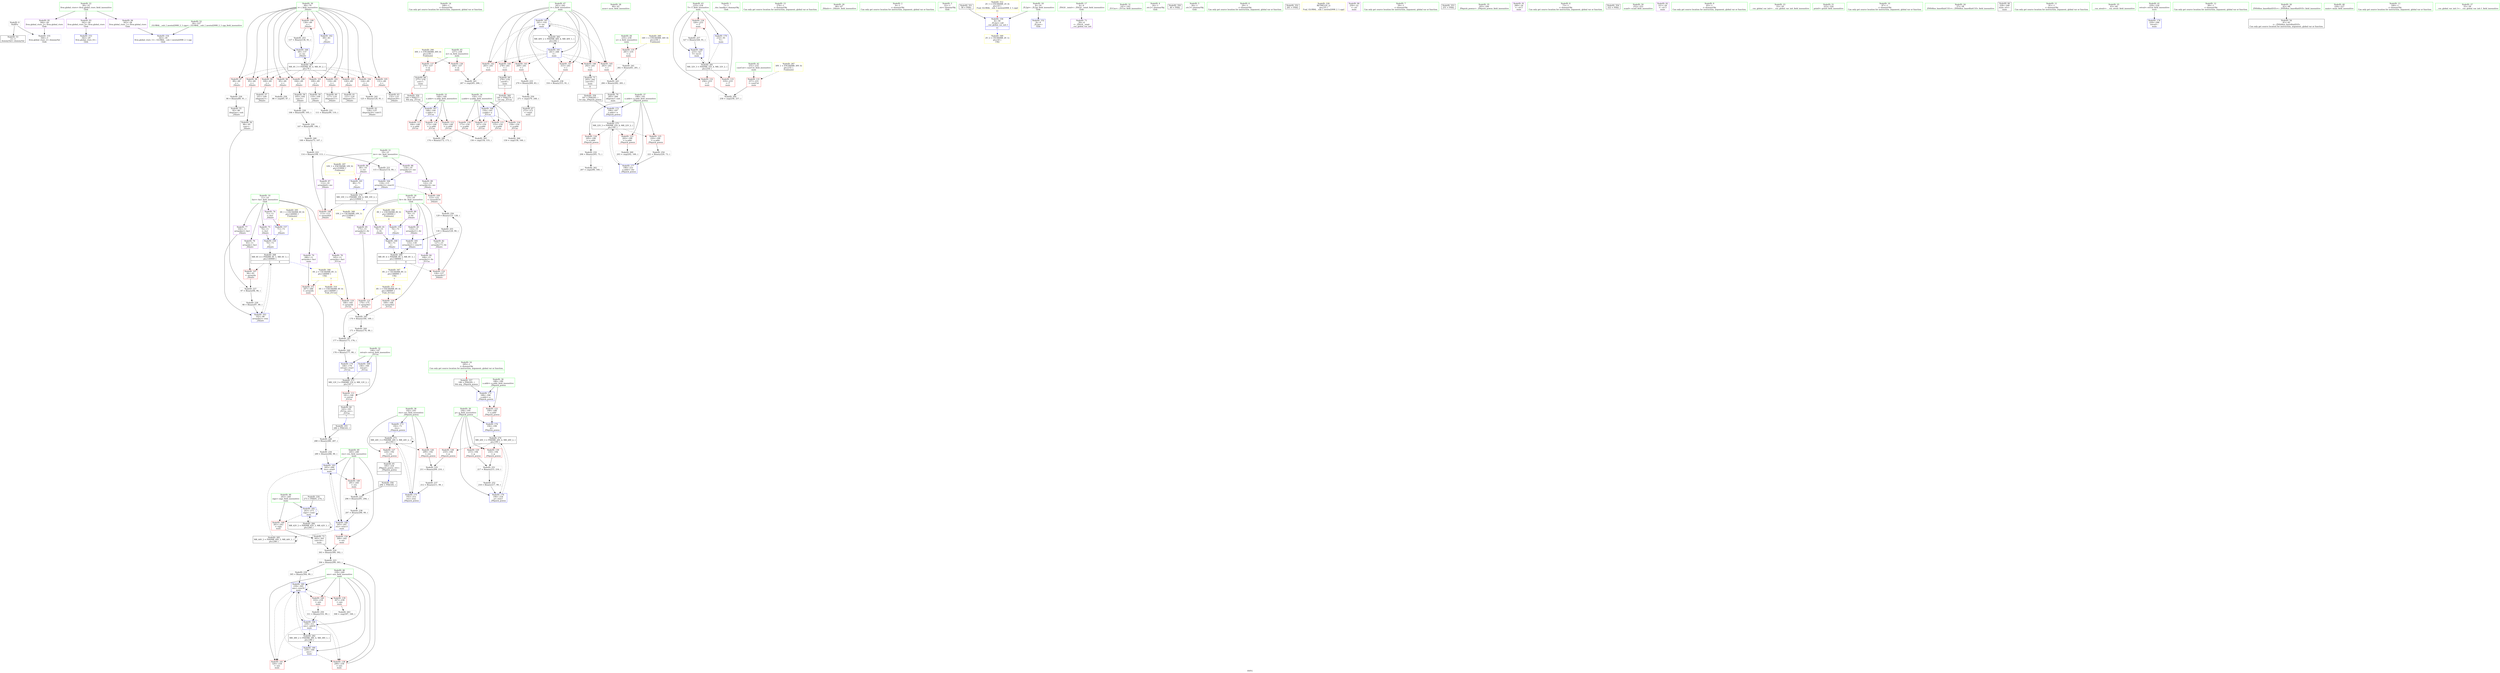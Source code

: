digraph "SVFG" {
	label="SVFG";

	Node0x559325788820 [shape=record,color=grey,label="{NodeID: 0\nNullPtr}"];
	Node0x559325788820 -> Node0x55932579ae60[style=solid];
	Node0x559325788820 -> Node0x5593257a12c0[style=solid];
	Node0x5593257bf150 [shape=record,color=yellow,style=double,label="{NodeID: 346\n6V_2 = CSCHI(MR_6V_1)\npts\{140000 \}\nCS[]|{|<s1>7}}"];
	Node0x5593257bf150 -> Node0x5593257a0ef0[style=dashed];
	Node0x5593257bf150:s1 -> Node0x5593257bc540[style=dashed,color=red];
	Node0x5593257aaef0 [shape=record,color=grey,label="{NodeID: 263\n308 = cmp(307, 160, )\n}"];
	Node0x5593257a2740 [shape=record,color=blue,label="{NodeID: 180\n239\<--160\nans\<--\nmain\n}"];
	Node0x5593257a2740 -> Node0x5593257a0460[style=dashed];
	Node0x5593257a2740 -> Node0x5593257a06d0[style=dashed];
	Node0x5593257a2740 -> Node0x5593257a2b50[style=dashed];
	Node0x5593257a2740 -> Node0x5593257b9550[style=dashed];
	Node0x559325799aa0 [shape=record,color=red,label="{NodeID: 97\n89\<--69\n\<--i\n_Z4initv\n}"];
	Node0x559325799aa0 -> Node0x5593257a6760[style=solid];
	Node0x559325797d30 [shape=record,color=green,label="{NodeID: 14\n248\<--1\n\<--dummyObj\nCan only get source location for instruction, argument, global var or function.}"];
	Node0x5593257cd110 [shape=record,color=black,label="{NodeID: 360\n145 = PHI(279, )\n1st arg _Z1Cxx }"];
	Node0x5593257cd110 -> Node0x5593257a1d80[style=solid];
	Node0x55932579a600 [shape=record,color=red,label="{NodeID: 111\n181\<--146\n\<--retval\n_Z1Cxx\n}"];
	Node0x55932579a600 -> Node0x55932579b7b0[style=solid];
	Node0x559325798870 [shape=record,color=green,label="{NodeID: 28\n60\<--61\nacos\<--acos_field_insensitive\n}"];
	Node0x55932579f9d0 [shape=record,color=red,label="{NodeID: 125\n220\<--190\n\<--n.addr\n_Z9quick_powxx\n}"];
	Node0x55932579f9d0 -> Node0x55932579e9c0[style=solid];
	Node0x5593257994c0 [shape=record,color=green,label="{NodeID: 42\n231\<--232\ncaseCnt\<--caseCnt_field_insensitive\nmain\n}"];
	Node0x5593257994c0 -> Node0x55932579feb0[style=solid];
	Node0x5593257a6160 [shape=record,color=grey,label="{NodeID: 222\n114 = Binary(108, 113, )\n}"];
	Node0x5593257a6160 -> Node0x5593257a5fe0[style=solid];
	Node0x5593257a0530 [shape=record,color=red,label="{NodeID: 139\n307\<--239\n\<--ans\nmain\n}"];
	Node0x5593257a0530 -> Node0x5593257aaef0[style=solid];
	Node0x55932579b130 [shape=record,color=black,label="{NodeID: 56\n96\<--95\nconv\<--\n_Z4initv\n}"];
	Node0x55932579b130 -> Node0x5593257a68e0[style=solid];
	Node0x5593257a7660 [shape=record,color=grey,label="{NodeID: 236\n316 = Binary(315, 91, )\n}"];
	Node0x5593257a7660 -> Node0x5593257a2cf0[style=solid];
	Node0x5593257a10c0 [shape=record,color=blue,label="{NodeID: 153\n342\<--29\nllvm.global_ctors_0\<--\nGlob }"];
	Node0x55932579bc90 [shape=record,color=black,label="{NodeID: 70\n285\<--284\nidxprom\<--sub\nmain\n}"];
	Node0x55932579e3c0 [shape=record,color=grey,label="{NodeID: 250\n311 = Binary(310, 99, )\n}"];
	Node0x55932579e3c0 -> Node0x5593257a2c20[style=solid];
	Node0x5593257a1cb0 [shape=record,color=blue,label="{NodeID: 167\n148\<--144\nx.addr\<--x\n_Z1Cxx\n}"];
	Node0x5593257a1cb0 -> Node0x55932579a6d0[style=dashed];
	Node0x5593257a1cb0 -> Node0x55932579a7a0[style=dashed];
	Node0x5593257a1cb0 -> Node0x55932579a870[style=dashed];
	Node0x55932579c7f0 [shape=record,color=purple,label="{NodeID: 84\n168\<--15\narrayidx2\<--fiv\n_Z1Cxx\n}"];
	Node0x55932579c7f0 -> Node0x55932579f5c0[style=solid];
	Node0x559325790640 [shape=record,color=green,label="{NodeID: 1\n7\<--1\n__dso_handle\<--dummyObj\nGlob }"];
	Node0x5593257bf2b0 [shape=record,color=yellow,style=double,label="{NodeID: 347\n8V_2 = CSCHI(MR_8V_1)\npts\{180000 \}\nCS[]|{<s0>7}}"];
	Node0x5593257bf2b0:s0 -> Node0x5593257bc620[style=dashed,color=red];
	Node0x5593257ab070 [shape=record,color=grey,label="{NodeID: 264\n258 = cmp(256, 257, )\n}"];
	Node0x5593257a2810 [shape=record,color=blue,label="{NodeID: 181\n241\<--248\ni\<--\nmain\n}"];
	Node0x5593257a2810 -> Node0x5593257a07a0[style=dashed];
	Node0x5593257a2810 -> Node0x5593257a0870[style=dashed];
	Node0x5593257a2810 -> Node0x5593257a0940[style=dashed];
	Node0x5593257a2810 -> Node0x5593257a0a10[style=dashed];
	Node0x5593257a2810 -> Node0x5593257a0ae0[style=dashed];
	Node0x5593257a2810 -> Node0x5593257a0bb0[style=dashed];
	Node0x5593257a2810 -> Node0x5593257a2cf0[style=dashed];
	Node0x5593257a2810 -> Node0x5593257b9640[style=dashed];
	Node0x559325799b70 [shape=record,color=red,label="{NodeID: 98\n95\<--69\n\<--i\n_Z4initv\n}"];
	Node0x559325799b70 -> Node0x55932579b130[style=solid];
	Node0x559325797dc0 [shape=record,color=green,label="{NodeID: 15\n274\<--1\n\<--dummyObj\nCan only get source location for instruction, argument, global var or function.}"];
	Node0x55932579a6d0 [shape=record,color=red,label="{NodeID: 112\n154\<--148\n\<--x.addr\n_Z1Cxx\n}"];
	Node0x55932579a6d0 -> Node0x5593257ab1f0[style=solid];
	Node0x559325798970 [shape=record,color=green,label="{NodeID: 29\n66\<--67\n_Z4initv\<--_Z4initv_field_insensitive\n}"];
	Node0x55932579faa0 [shape=record,color=red,label="{NodeID: 126\n209\<--192\n\<--res\n_Z9quick_powxx\n}"];
	Node0x55932579faa0 -> Node0x5593257a74e0[style=solid];
	Node0x559325799590 [shape=record,color=green,label="{NodeID: 43\n233\<--234\nT\<--T_field_insensitive\nmain\n}"];
	Node0x559325799590 -> Node0x55932579ff80[style=solid];
	Node0x559325799590 -> Node0x5593257a0050[style=solid];
	Node0x559325799590 -> Node0x5593257a0120[style=solid];
	Node0x559325799590 -> Node0x5593257a2670[style=solid];
	Node0x559325799590 -> Node0x5593257a2dc0[style=solid];
	Node0x5593257a62e0 [shape=record,color=grey,label="{NodeID: 223\n304 = Binary(299, 303, )\n}"];
	Node0x5593257a62e0 -> Node0x5593257a7ae0[style=solid];
	Node0x5593257a0600 [shape=record,color=red,label="{NodeID: 140\n310\<--239\n\<--ans\nmain\n}"];
	Node0x5593257a0600 -> Node0x55932579e3c0[style=solid];
	Node0x55932579b200 [shape=record,color=black,label="{NodeID: 57\n101\<--100\nidxprom1\<--\n_Z4initv\n}"];
	Node0x5593257a77e0 [shape=record,color=grey,label="{NodeID: 237\n212 = Binary(211, 99, )\n}"];
	Node0x5593257a77e0 -> Node0x5593257a2330[style=solid];
	Node0x5593257a11c0 [shape=record,color=blue,label="{NodeID: 154\n343\<--30\nllvm.global_ctors_1\<--_GLOBAL__sub_I_mental2008_2_1.cpp\nGlob }"];
	Node0x55932579bd60 [shape=record,color=black,label="{NodeID: 71\n293\<--292\nconv10\<--\nmain\n|{<s0>8}}"];
	Node0x55932579bd60:s0 -> Node0x5593257cce90[style=solid,color=red];
	Node0x55932579e540 [shape=record,color=grey,label="{NodeID: 251\n217 = Binary(215, 216, )\n}"];
	Node0x55932579e540 -> Node0x55932579e6c0[style=solid];
	Node0x5593257a1d80 [shape=record,color=blue,label="{NodeID: 168\n150\<--145\ny.addr\<--y\n_Z1Cxx\n}"];
	Node0x5593257a1d80 -> Node0x55932579f230[style=dashed];
	Node0x5593257a1d80 -> Node0x55932579f2c0[style=dashed];
	Node0x5593257a1d80 -> Node0x55932579f350[style=dashed];
	Node0x5593257a1d80 -> Node0x55932579f420[style=dashed];
	Node0x55932579c8c0 [shape=record,color=purple,label="{NodeID: 85\n175\<--15\narrayidx3\<--fiv\n_Z1Cxx\n}"];
	Node0x55932579c8c0 -> Node0x55932579f690[style=solid];
	Node0x559325788970 [shape=record,color=green,label="{NodeID: 2\n9\<--1\n\<--dummyObj\nCan only get source location for instruction, argument, global var or function.}"];
	Node0x5593257bf390 [shape=record,color=yellow,style=double,label="{NodeID: 348\n10V_2 = CSCHI(MR_10V_1)\npts\{210000 \}\nCS[]}"];
	Node0x5593257ab1f0 [shape=record,color=grey,label="{NodeID: 265\n156 = cmp(154, 155, )\n}"];
	Node0x5593257a28e0 [shape=record,color=blue,label="{NodeID: 182\n243\<--273\nsign\<--cond\nmain\n}"];
	Node0x5593257a28e0 -> Node0x5593257a0c80[style=dashed];
	Node0x5593257a28e0 -> Node0x5593257a28e0[style=dashed];
	Node0x5593257a28e0 -> Node0x5593257b9b40[style=dashed];
	Node0x559325799c40 [shape=record,color=red,label="{NodeID: 99\n100\<--69\n\<--i\n_Z4initv\n}"];
	Node0x559325799c40 -> Node0x55932579b200[style=solid];
	Node0x559325797e50 [shape=record,color=green,label="{NodeID: 16\n295\<--1\n\<--dummyObj\nCan only get source location for instruction, argument, global var or function.|{<s0>8}}"];
	Node0x559325797e50:s0 -> Node0x5593257cccc0[style=solid,color=red];
	Node0x55932579a7a0 [shape=record,color=red,label="{NodeID: 113\n164\<--148\n\<--x.addr\n_Z1Cxx\n}"];
	Node0x559325798a70 [shape=record,color=green,label="{NodeID: 30\n69\<--70\ni\<--i_field_insensitive\n_Z4initv\n}"];
	Node0x559325798a70 -> Node0x5593257999d0[style=solid];
	Node0x559325798a70 -> Node0x559325799aa0[style=solid];
	Node0x559325798a70 -> Node0x559325799b70[style=solid];
	Node0x559325798a70 -> Node0x559325799c40[style=solid];
	Node0x559325798a70 -> Node0x559325799d10[style=solid];
	Node0x559325798a70 -> Node0x559325799de0[style=solid];
	Node0x559325798a70 -> Node0x559325799eb0[style=solid];
	Node0x559325798a70 -> Node0x559325799f80[style=solid];
	Node0x559325798a70 -> Node0x55932579a050[style=solid];
	Node0x559325798a70 -> Node0x55932579a120[style=solid];
	Node0x559325798a70 -> Node0x55932579a1f0[style=solid];
	Node0x559325798a70 -> Node0x5593257a18a0[style=solid];
	Node0x559325798a70 -> Node0x5593257a1be0[style=solid];
	Node0x55932579fb70 [shape=record,color=red,label="{NodeID: 127\n224\<--192\n\<--res\n_Z9quick_powxx\n}"];
	Node0x55932579fb70 -> Node0x55932579b880[style=solid];
	Node0x559325799660 [shape=record,color=green,label="{NodeID: 44\n235\<--236\nn\<--n_field_insensitive\nmain\n}"];
	Node0x559325799660 -> Node0x5593257a01f0[style=solid];
	Node0x5593257a6460 [shape=record,color=grey,label="{NodeID: 224\n303 = Binary(300, 302, )\n}"];
	Node0x5593257a6460 -> Node0x5593257a62e0[style=solid];
	Node0x5593257a06d0 [shape=record,color=red,label="{NodeID: 141\n320\<--239\n\<--ans\nmain\n}"];
	Node0x55932579b2d0 [shape=record,color=black,label="{NodeID: 58\n105\<--104\nconv3\<--\n_Z4initv\n}"];
	Node0x55932579b2d0 -> Node0x5593257a6a60[style=solid];
	Node0x5593257a7960 [shape=record,color=grey,label="{NodeID: 238\n297 = Binary(296, 99, )\n}"];
	Node0x5593257a7960 -> Node0x5593257a2a80[style=solid];
	Node0x5593257a12c0 [shape=record,color=blue, style = dotted,label="{NodeID: 155\n344\<--3\nllvm.global_ctors_2\<--dummyVal\nGlob }"];
	Node0x55932579be30 [shape=record,color=black,label="{NodeID: 72\n302\<--301\nconv14\<--\nmain\n}"];
	Node0x55932579be30 -> Node0x5593257a6460[style=solid];
	Node0x55932579e6c0 [shape=record,color=grey,label="{NodeID: 252\n218 = Binary(217, 99, )\n}"];
	Node0x55932579e6c0 -> Node0x5593257a2400[style=solid];
	Node0x5593257a1e50 [shape=record,color=blue,label="{NodeID: 169\n146\<--160\nretval\<--\n_Z1Cxx\n}"];
	Node0x5593257a1e50 -> Node0x5593257b5640[style=dashed];
	Node0x55932579c990 [shape=record,color=purple,label="{NodeID: 86\n80\<--19\n\<--inv\n_Z4initv\n}"];
	Node0x55932579c990 -> Node0x5593257a17d0[style=solid];
	Node0x559325796f50 [shape=record,color=green,label="{NodeID: 3\n22\<--1\n.str\<--dummyObj\nGlob }"];
	Node0x5593257bf470 [shape=record,color=yellow,style=double,label="{NodeID: 349\n2V_2 = CSCHI(MR_2V_1)\npts\{10 \}\nCS[]}"];
	Node0x5593257ab370 [shape=record,color=grey,label="{NodeID: 266\n159 = cmp(158, 160, )\n}"];
	Node0x5593257a29b0 [shape=record,color=blue,label="{NodeID: 183\n245\<--289\nres\<--rem9\nmain\n}"];
	Node0x5593257a29b0 -> Node0x5593257a0d50[style=dashed];
	Node0x5593257a29b0 -> Node0x5593257a2a80[style=dashed];
	Node0x559325799d10 [shape=record,color=red,label="{NodeID: 100\n104\<--69\n\<--i\n_Z4initv\n}"];
	Node0x559325799d10 -> Node0x55932579b2d0[style=solid];
	Node0x559325797ee0 [shape=record,color=green,label="{NodeID: 17\n4\<--6\n_ZStL8__ioinit\<--_ZStL8__ioinit_field_insensitive\nGlob }"];
	Node0x559325797ee0 -> Node0x55932579bf00[style=solid];
	Node0x55932579a870 [shape=record,color=red,label="{NodeID: 114\n172\<--148\n\<--x.addr\n_Z1Cxx\n}"];
	Node0x55932579a870 -> Node0x5593257a8560[style=solid];
	Node0x559325798b40 [shape=record,color=green,label="{NodeID: 31\n141\<--142\n_Z1Cxx\<--_Z1Cxx_field_insensitive\n}"];
	Node0x55932579fc40 [shape=record,color=red,label="{NodeID: 128\n210\<--194\n\<--p\n_Z9quick_powxx\n}"];
	Node0x55932579fc40 -> Node0x5593257a74e0[style=solid];
	Node0x559325799730 [shape=record,color=green,label="{NodeID: 45\n237\<--238\nm\<--m_field_insensitive\nmain\n}"];
	Node0x559325799730 -> Node0x5593257a02c0[style=solid];
	Node0x559325799730 -> Node0x5593257a0390[style=solid];
	Node0x5593257a65e0 [shape=record,color=grey,label="{NodeID: 225\n296 = Binary(291, 294, )\n}"];
	Node0x5593257a65e0 -> Node0x5593257a7960[style=solid];
	Node0x5593257a07a0 [shape=record,color=red,label="{NodeID: 142\n265\<--241\n\<--i\nmain\n}"];
	Node0x5593257a07a0 -> Node0x5593257aabf0[style=solid];
	Node0x55932579b3a0 [shape=record,color=black,label="{NodeID: 59\n110\<--109\nconv6\<--\n_Z4initv\n}"];
	Node0x55932579b3a0 -> Node0x5593257a6ee0[style=solid];
	Node0x5593257a7ae0 [shape=record,color=grey,label="{NodeID: 239\n305 = Binary(304, 99, )\n}"];
	Node0x5593257a7ae0 -> Node0x5593257a2b50[style=solid];
	Node0x5593257a13c0 [shape=record,color=blue,label="{NodeID: 156\n8\<--58\n_ZL2pi\<--call\n__cxx_global_var_init.1\n|{<s0>11}}"];
	Node0x5593257a13c0:s0 -> Node0x5593257bf470[style=dashed,color=blue];
	Node0x55932579bf00 [shape=record,color=purple,label="{NodeID: 73\n39\<--4\n\<--_ZStL8__ioinit\n__cxx_global_var_init\n}"];
	Node0x55932579e840 [shape=record,color=grey,label="{NodeID: 253\n137 = Binary(136, 91, )\n}"];
	Node0x55932579e840 -> Node0x5593257a1be0[style=solid];
	Node0x5593257a1f20 [shape=record,color=blue,label="{NodeID: 170\n146\<--178\nretval\<--rem5\n_Z1Cxx\n}"];
	Node0x5593257a1f20 -> Node0x5593257b5640[style=dashed];
	Node0x55932579ca60 [shape=record,color=purple,label="{NodeID: 87\n112\<--19\narrayidx8\<--inv\n_Z4initv\n}"];
	Node0x55932579ca60 -> Node0x55932579a390[style=solid];
	Node0x559325796fe0 [shape=record,color=green,label="{NodeID: 4\n24\<--1\n.str.2\<--dummyObj\nGlob }"];
	Node0x5593257cc4d0 [shape=record,color=black,label="{NodeID: 350\n40 = PHI()\n}"];
	Node0x5593257b4240 [shape=record,color=black,label="{NodeID: 267\nMR_4V_3 = PHI(MR_4V_4, MR_4V_2, )\npts\{70 \}\n}"];
	Node0x5593257b4240 -> Node0x5593257999d0[style=dashed];
	Node0x5593257b4240 -> Node0x559325799aa0[style=dashed];
	Node0x5593257b4240 -> Node0x559325799b70[style=dashed];
	Node0x5593257b4240 -> Node0x559325799c40[style=dashed];
	Node0x5593257b4240 -> Node0x559325799d10[style=dashed];
	Node0x5593257b4240 -> Node0x559325799de0[style=dashed];
	Node0x5593257b4240 -> Node0x559325799eb0[style=dashed];
	Node0x5593257b4240 -> Node0x559325799f80[style=dashed];
	Node0x5593257b4240 -> Node0x55932579a050[style=dashed];
	Node0x5593257b4240 -> Node0x55932579a120[style=dashed];
	Node0x5593257b4240 -> Node0x55932579a1f0[style=dashed];
	Node0x5593257b4240 -> Node0x5593257a1be0[style=dashed];
	Node0x5593257a2a80 [shape=record,color=blue,label="{NodeID: 184\n245\<--297\nres\<--rem13\nmain\n}"];
	Node0x5593257a2a80 -> Node0x5593257a0e20[style=dashed];
	Node0x5593257a2a80 -> Node0x5593257a29b0[style=dashed];
	Node0x5593257a2a80 -> Node0x5593257ba040[style=dashed];
	Node0x559325799de0 [shape=record,color=red,label="{NodeID: 101\n109\<--69\n\<--i\n_Z4initv\n}"];
	Node0x559325799de0 -> Node0x55932579b3a0[style=solid];
	Node0x559325797f70 [shape=record,color=green,label="{NodeID: 18\n8\<--10\n_ZL2pi\<--_ZL2pi_field_insensitive\nGlob }"];
	Node0x559325797f70 -> Node0x5593257a0fc0[style=solid];
	Node0x559325797f70 -> Node0x5593257a13c0[style=solid];
	Node0x5593257b8840 [shape=record,color=black,label="{NodeID: 281\nMR_32V_3 = PHI(MR_32V_4, MR_32V_2, )\npts\{234 \}\n}"];
	Node0x5593257b8840 -> Node0x55932579ff80[style=dashed];
	Node0x5593257b8840 -> Node0x5593257a0050[style=dashed];
	Node0x5593257b8840 -> Node0x5593257a0120[style=dashed];
	Node0x5593257b8840 -> Node0x5593257a2dc0[style=dashed];
	Node0x55932579f230 [shape=record,color=red,label="{NodeID: 115\n155\<--150\n\<--y.addr\n_Z1Cxx\n}"];
	Node0x55932579f230 -> Node0x5593257ab1f0[style=solid];
	Node0x559325798c40 [shape=record,color=green,label="{NodeID: 32\n146\<--147\nretval\<--retval_field_insensitive\n_Z1Cxx\n}"];
	Node0x559325798c40 -> Node0x55932579a600[style=solid];
	Node0x559325798c40 -> Node0x5593257a1e50[style=solid];
	Node0x559325798c40 -> Node0x5593257a1f20[style=solid];
	Node0x5593257bb760 [shape=record,color=yellow,style=double,label="{NodeID: 295\n6V_1 = ENCHI(MR_6V_0)\npts\{140000 \}\nFun[main]|{<s0>4}}"];
	Node0x5593257bb760:s0 -> Node0x5593257a1490[style=dashed,color=red];
	Node0x55932579fd10 [shape=record,color=red,label="{NodeID: 129\n215\<--194\n\<--p\n_Z9quick_powxx\n}"];
	Node0x55932579fd10 -> Node0x55932579e540[style=solid];
	Node0x559325799800 [shape=record,color=green,label="{NodeID: 46\n239\<--240\nans\<--ans_field_insensitive\nmain\n}"];
	Node0x559325799800 -> Node0x5593257a0460[style=solid];
	Node0x559325799800 -> Node0x5593257a0530[style=solid];
	Node0x559325799800 -> Node0x5593257a0600[style=solid];
	Node0x559325799800 -> Node0x5593257a06d0[style=solid];
	Node0x559325799800 -> Node0x5593257a2740[style=solid];
	Node0x559325799800 -> Node0x5593257a2b50[style=solid];
	Node0x559325799800 -> Node0x5593257a2c20[style=solid];
	Node0x5593257a6760 [shape=record,color=grey,label="{NodeID: 226\n90 = Binary(89, 91, )\n}"];
	Node0x5593257a6760 -> Node0x55932579b060[style=solid];
	Node0x5593257a0870 [shape=record,color=red,label="{NodeID: 143\n269\<--241\n\<--i\nmain\n}"];
	Node0x5593257a0870 -> Node0x5593257a71e0[style=solid];
	Node0x55932579b470 [shape=record,color=black,label="{NodeID: 60\n117\<--116\nidxprom11\<--\n_Z4initv\n}"];
	Node0x5593257a7c60 [shape=record,color=grey,label="{NodeID: 240\n108 = Binary(73, 107, )\n}"];
	Node0x5593257a7c60 -> Node0x5593257a6160[style=solid];
	Node0x5593257a1490 [shape=record,color=blue,label="{NodeID: 157\n71\<--73\n\<--\n_Z4initv\n}"];
	Node0x5593257a1490 -> Node0x5593257a1560[style=dashed];
	Node0x55932579bfd0 [shape=record,color=purple,label="{NodeID: 74\n71\<--11\n\<--fact\n_Z4initv\n}"];
	Node0x55932579bfd0 -> Node0x5593257a1490[style=solid];
	Node0x55932579e9c0 [shape=record,color=grey,label="{NodeID: 254\n221 = Binary(220, 73, )\n}"];
	Node0x55932579e9c0 -> Node0x5593257a24d0[style=solid];
	Node0x5593257a1ff0 [shape=record,color=blue,label="{NodeID: 171\n188\<--186\na.addr\<--a\n_Z9quick_powxx\n}"];
	Node0x5593257a1ff0 -> Node0x55932579f760[style=dashed];
	Node0x55932579cb30 [shape=record,color=purple,label="{NodeID: 88\n118\<--19\narrayidx12\<--inv\n_Z4initv\n}"];
	Node0x55932579cb30 -> Node0x5593257a1a40[style=solid];
	Node0x559325797070 [shape=record,color=green,label="{NodeID: 5\n26\<--1\n.str.3\<--dummyObj\nGlob }"];
	Node0x5593257cc5d0 [shape=record,color=black,label="{NodeID: 351\n58 = PHI()\n}"];
	Node0x5593257cc5d0 -> Node0x5593257a13c0[style=solid];
	Node0x5593257b4740 [shape=record,color=black,label="{NodeID: 268\nMR_6V_4 = PHI(MR_6V_5, MR_6V_3, )\npts\{140000 \}\n|{|<s2>4}}"];
	Node0x5593257b4740 -> Node0x55932579a2c0[style=dashed];
	Node0x5593257b4740 -> Node0x5593257a1970[style=dashed];
	Node0x5593257b4740:s2 -> Node0x5593257bf150[style=dashed,color=blue];
	Node0x5593257a2b50 [shape=record,color=blue,label="{NodeID: 185\n239\<--305\nans\<--rem16\nmain\n}"];
	Node0x5593257a2b50 -> Node0x5593257a0460[style=dashed];
	Node0x5593257a2b50 -> Node0x5593257a0530[style=dashed];
	Node0x5593257a2b50 -> Node0x5593257a0600[style=dashed];
	Node0x5593257a2b50 -> Node0x5593257a06d0[style=dashed];
	Node0x5593257a2b50 -> Node0x5593257a2b50[style=dashed];
	Node0x5593257a2b50 -> Node0x5593257a2c20[style=dashed];
	Node0x5593257a2b50 -> Node0x5593257b9550[style=dashed];
	Node0x559325799eb0 [shape=record,color=red,label="{NodeID: 102\n116\<--69\n\<--i\n_Z4initv\n}"];
	Node0x559325799eb0 -> Node0x55932579b470[style=solid];
	Node0x559325798000 [shape=record,color=green,label="{NodeID: 19\n11\<--14\nfact\<--fact_field_insensitive\nGlob }"];
	Node0x559325798000 -> Node0x55932579bfd0[style=solid];
	Node0x559325798000 -> Node0x55932579c0a0[style=solid];
	Node0x559325798000 -> Node0x55932579c170[style=solid];
	Node0x559325798000 -> Node0x55932579c240[style=solid];
	Node0x559325798000 -> Node0x55932579c310[style=solid];
	Node0x559325798000 -> Node0x55932579c3e0[style=solid];
	Node0x5593257b9550 [shape=record,color=black,label="{NodeID: 282\nMR_38V_2 = PHI(MR_38V_4, MR_38V_1, )\npts\{240 \}\n}"];
	Node0x5593257b9550 -> Node0x5593257a2740[style=dashed];
	Node0x55932579f2c0 [shape=record,color=red,label="{NodeID: 116\n158\<--150\n\<--y.addr\n_Z1Cxx\n}"];
	Node0x55932579f2c0 -> Node0x5593257ab370[style=solid];
	Node0x559325798d10 [shape=record,color=green,label="{NodeID: 33\n148\<--149\nx.addr\<--x.addr_field_insensitive\n_Z1Cxx\n}"];
	Node0x559325798d10 -> Node0x55932579a6d0[style=solid];
	Node0x559325798d10 -> Node0x55932579a7a0[style=solid];
	Node0x559325798d10 -> Node0x55932579a870[style=solid];
	Node0x559325798d10 -> Node0x5593257a1cb0[style=solid];
	Node0x5593257bb840 [shape=record,color=yellow,style=double,label="{NodeID: 296\n8V_1 = ENCHI(MR_8V_0)\npts\{180000 \}\nFun[main]|{<s0>4}}"];
	Node0x5593257bb840:s0 -> Node0x5593257a1630[style=dashed,color=red];
	Node0x55932579fde0 [shape=record,color=red,label="{NodeID: 130\n216\<--194\n\<--p\n_Z9quick_powxx\n}"];
	Node0x55932579fde0 -> Node0x55932579e540[style=solid];
	Node0x5593257998d0 [shape=record,color=green,label="{NodeID: 47\n241\<--242\ni\<--i_field_insensitive\nmain\n}"];
	Node0x5593257998d0 -> Node0x5593257a07a0[style=solid];
	Node0x5593257998d0 -> Node0x5593257a0870[style=solid];
	Node0x5593257998d0 -> Node0x5593257a0940[style=solid];
	Node0x5593257998d0 -> Node0x5593257a0a10[style=solid];
	Node0x5593257998d0 -> Node0x5593257a0ae0[style=solid];
	Node0x5593257998d0 -> Node0x5593257a0bb0[style=solid];
	Node0x5593257998d0 -> Node0x5593257a2810[style=solid];
	Node0x5593257998d0 -> Node0x5593257a2cf0[style=solid];
	Node0x5593257bc540 [shape=record,color=yellow,style=double,label="{NodeID: 310\n6V_1 = ENCHI(MR_6V_0)\npts\{140000 \}\nFun[_Z1Cxx]}"];
	Node0x5593257bc540 -> Node0x55932579f4f0[style=dashed];
	Node0x5593257a68e0 [shape=record,color=grey,label="{NodeID: 227\n97 = Binary(94, 96, )\n}"];
	Node0x5593257a68e0 -> Node0x5593257a6d60[style=solid];
	Node0x5593257a0940 [shape=record,color=red,label="{NodeID: 144\n278\<--241\n\<--i\nmain\n}"];
	Node0x5593257a0940 -> Node0x55932579bbc0[style=solid];
	Node0x55932579b540 [shape=record,color=black,label="{NodeID: 61\n121\<--120\nidxprom13\<--\n_Z4initv\n}"];
	Node0x5593257a7de0 [shape=record,color=grey,label="{NodeID: 241\n282 = Binary(83, 281, )\n}"];
	Node0x5593257a7de0 -> Node0x5593257a80e0[style=solid];
	Node0x5593257a1560 [shape=record,color=blue,label="{NodeID: 158\n74\<--73\n\<--\n_Z4initv\n}"];
	Node0x5593257a1560 -> Node0x5593257b4740[style=dashed];
	Node0x55932579c0a0 [shape=record,color=purple,label="{NodeID: 75\n74\<--11\n\<--fact\n_Z4initv\n}"];
	Node0x55932579c0a0 -> Node0x5593257a1560[style=solid];
	Node0x55932579eb40 [shape=record,color=grey,label="{NodeID: 255\n130 = Binary(129, 99, )\n}"];
	Node0x55932579eb40 -> Node0x5593257a1b10[style=solid];
	Node0x5593257a20c0 [shape=record,color=blue,label="{NodeID: 172\n190\<--187\nn.addr\<--n\n_Z9quick_powxx\n}"];
	Node0x5593257a20c0 -> Node0x5593257b6a40[style=dashed];
	Node0x55932579cc00 [shape=record,color=purple,label="{NodeID: 89\n122\<--19\narrayidx14\<--inv\n_Z4initv\n}"];
	Node0x55932579cc00 -> Node0x55932579a460[style=solid];
	Node0x559325797100 [shape=record,color=green,label="{NodeID: 6\n29\<--1\n\<--dummyObj\nCan only get source location for instruction, argument, global var or function.}"];
	Node0x5593257cc730 [shape=record,color=black,label="{NodeID: 352\n261 = PHI()\n}"];
	Node0x5593257b4c40 [shape=record,color=black,label="{NodeID: 269\nMR_8V_4 = PHI(MR_8V_5, MR_8V_3, )\npts\{180000 \}\n|{|<s2>4}}"];
	Node0x5593257b4c40 -> Node0x55932579a530[style=dashed];
	Node0x5593257b4c40 -> Node0x5593257a1b10[style=dashed];
	Node0x5593257b4c40:s2 -> Node0x5593257bf2b0[style=dashed,color=blue];
	Node0x5593257a2c20 [shape=record,color=blue,label="{NodeID: 186\n239\<--311\nans\<--add18\nmain\n}"];
	Node0x5593257a2c20 -> Node0x5593257a0460[style=dashed];
	Node0x5593257a2c20 -> Node0x5593257a06d0[style=dashed];
	Node0x5593257a2c20 -> Node0x5593257a2b50[style=dashed];
	Node0x5593257a2c20 -> Node0x5593257b9550[style=dashed];
	Node0x559325799f80 [shape=record,color=red,label="{NodeID: 103\n120\<--69\n\<--i\n_Z4initv\n}"];
	Node0x559325799f80 -> Node0x55932579b540[style=solid];
	Node0x5593257980d0 [shape=record,color=green,label="{NodeID: 20\n15\<--18\nfiv\<--fiv_field_insensitive\nGlob }"];
	Node0x5593257980d0 -> Node0x55932579c4b0[style=solid];
	Node0x5593257980d0 -> Node0x55932579c580[style=solid];
	Node0x5593257980d0 -> Node0x55932579c650[style=solid];
	Node0x5593257980d0 -> Node0x55932579c720[style=solid];
	Node0x5593257980d0 -> Node0x55932579c7f0[style=solid];
	Node0x5593257980d0 -> Node0x55932579c8c0[style=solid];
	Node0x5593257b9640 [shape=record,color=black,label="{NodeID: 283\nMR_40V_2 = PHI(MR_40V_4, MR_40V_1, )\npts\{242 \}\n}"];
	Node0x5593257b9640 -> Node0x5593257a2810[style=dashed];
	Node0x55932579f350 [shape=record,color=red,label="{NodeID: 117\n167\<--150\n\<--y.addr\n_Z1Cxx\n}"];
	Node0x559325798de0 [shape=record,color=green,label="{NodeID: 34\n150\<--151\ny.addr\<--y.addr_field_insensitive\n_Z1Cxx\n}"];
	Node0x559325798de0 -> Node0x55932579f230[style=solid];
	Node0x559325798de0 -> Node0x55932579f2c0[style=solid];
	Node0x559325798de0 -> Node0x55932579f350[style=solid];
	Node0x559325798de0 -> Node0x55932579f420[style=solid];
	Node0x559325798de0 -> Node0x5593257a1d80[style=solid];
	Node0x5593257bb920 [shape=record,color=yellow,style=double,label="{NodeID: 297\n10V_1 = ENCHI(MR_10V_0)\npts\{210000 \}\nFun[main]|{<s0>4}}"];
	Node0x5593257bb920:s0 -> Node0x5593257a17d0[style=dashed,color=red];
	Node0x55932579feb0 [shape=record,color=red,label="{NodeID: 131\n257\<--231\n\<--caseCnt\nmain\n}"];
	Node0x55932579feb0 -> Node0x5593257ab070[style=solid];
	Node0x55932579a9c0 [shape=record,color=green,label="{NodeID: 48\n243\<--244\nsign\<--sign_field_insensitive\nmain\n}"];
	Node0x55932579a9c0 -> Node0x5593257a0c80[style=solid];
	Node0x55932579a9c0 -> Node0x5593257a28e0[style=solid];
	Node0x5593257bc620 [shape=record,color=yellow,style=double,label="{NodeID: 311\n8V_1 = ENCHI(MR_8V_0)\npts\{180000 \}\nFun[_Z1Cxx]}"];
	Node0x5593257bc620 -> Node0x55932579f5c0[style=dashed];
	Node0x5593257bc620 -> Node0x55932579f690[style=dashed];
	Node0x5593257a6a60 [shape=record,color=grey,label="{NodeID: 228\n106 = Binary(99, 105, )\n}"];
	Node0x5593257a6a60 -> Node0x5593257a6be0[style=solid];
	Node0x5593257a0a10 [shape=record,color=red,label="{NodeID: 145\n283\<--241\n\<--i\nmain\n}"];
	Node0x5593257a0a10 -> Node0x5593257a80e0[style=solid];
	Node0x55932579b610 [shape=record,color=black,label="{NodeID: 62\n126\<--125\nidxprom16\<--sub15\n_Z4initv\n}"];
	Node0x5593257a7f60 [shape=record,color=grey,label="{NodeID: 242\n125 = Binary(124, 91, )\n}"];
	Node0x5593257a7f60 -> Node0x55932579b610[style=solid];
	Node0x5593257a1630 [shape=record,color=blue,label="{NodeID: 159\n76\<--73\n\<--\n_Z4initv\n}"];
	Node0x5593257a1630 -> Node0x5593257a1700[style=dashed];
	Node0x55932579c170 [shape=record,color=purple,label="{NodeID: 76\n93\<--11\narrayidx\<--fact\n_Z4initv\n}"];
	Node0x55932579c170 -> Node0x55932579a2c0[style=solid];
	Node0x5593257be9d0 [shape=record,color=yellow,style=double,label="{NodeID: 339\nRETMU(2V_2)\npts\{10 \}\nFun[_GLOBAL__sub_I_mental2008_2_1.cpp]}"];
	Node0x55932579ecc0 [shape=record,color=grey,label="{NodeID: 256\n129 = Binary(123, 128, )\n}"];
	Node0x55932579ecc0 -> Node0x55932579eb40[style=solid];
	Node0x5593257a2190 [shape=record,color=blue,label="{NodeID: 173\n192\<--73\nres\<--\n_Z9quick_powxx\n}"];
	Node0x5593257a2190 -> Node0x5593257b6040[style=dashed];
	Node0x55932579ccd0 [shape=record,color=purple,label="{NodeID: 90\n250\<--22\n\<--.str\nmain\n}"];
	Node0x559325797940 [shape=record,color=green,label="{NodeID: 7\n59\<--1\n\<--dummyObj\nCan only get source location for instruction, argument, global var or function.}"];
	Node0x5593257cc800 [shape=record,color=black,label="{NodeID: 353\n251 = PHI()\n}"];
	Node0x5593257b5140 [shape=record,color=black,label="{NodeID: 270\nMR_10V_3 = PHI(MR_10V_4, MR_10V_2, )\npts\{210000 \}\n|{|<s2>4}}"];
	Node0x5593257b5140 -> Node0x55932579a390[style=dashed];
	Node0x5593257b5140 -> Node0x5593257a1a40[style=dashed];
	Node0x5593257b5140:s2 -> Node0x5593257bf390[style=dashed,color=blue];
	Node0x5593257a2cf0 [shape=record,color=blue,label="{NodeID: 187\n241\<--316\ni\<--inc\nmain\n}"];
	Node0x5593257a2cf0 -> Node0x5593257a07a0[style=dashed];
	Node0x5593257a2cf0 -> Node0x5593257a0870[style=dashed];
	Node0x5593257a2cf0 -> Node0x5593257a0940[style=dashed];
	Node0x5593257a2cf0 -> Node0x5593257a0a10[style=dashed];
	Node0x5593257a2cf0 -> Node0x5593257a0ae0[style=dashed];
	Node0x5593257a2cf0 -> Node0x5593257a0bb0[style=dashed];
	Node0x5593257a2cf0 -> Node0x5593257a2cf0[style=dashed];
	Node0x5593257a2cf0 -> Node0x5593257b9640[style=dashed];
	Node0x55932579a050 [shape=record,color=red,label="{NodeID: 104\n124\<--69\n\<--i\n_Z4initv\n}"];
	Node0x55932579a050 -> Node0x5593257a7f60[style=solid];
	Node0x5593257981a0 [shape=record,color=green,label="{NodeID: 21\n19\<--21\ninv\<--inv_field_insensitive\nGlob }"];
	Node0x5593257981a0 -> Node0x55932579c990[style=solid];
	Node0x5593257981a0 -> Node0x55932579ca60[style=solid];
	Node0x5593257981a0 -> Node0x55932579cb30[style=solid];
	Node0x5593257981a0 -> Node0x55932579cc00[style=solid];
	Node0x5593257b9b40 [shape=record,color=black,label="{NodeID: 284\nMR_42V_2 = PHI(MR_42V_3, MR_42V_1, )\npts\{244 \}\n}"];
	Node0x5593257b9b40 -> Node0x5593257a28e0[style=dashed];
	Node0x5593257b9b40 -> Node0x5593257b9b40[style=dashed];
	Node0x55932579f420 [shape=record,color=red,label="{NodeID: 118\n173\<--150\n\<--y.addr\n_Z1Cxx\n}"];
	Node0x55932579f420 -> Node0x5593257a8560[style=solid];
	Node0x559325798eb0 [shape=record,color=green,label="{NodeID: 35\n183\<--184\n_Z9quick_powxx\<--_Z9quick_powxx_field_insensitive\n}"];
	Node0x55932579ff80 [shape=record,color=red,label="{NodeID: 132\n256\<--233\n\<--T\nmain\n}"];
	Node0x55932579ff80 -> Node0x5593257ab070[style=solid];
	Node0x55932579aa90 [shape=record,color=green,label="{NodeID: 49\n245\<--246\nres\<--res_field_insensitive\nmain\n}"];
	Node0x55932579aa90 -> Node0x5593257a0d50[style=solid];
	Node0x55932579aa90 -> Node0x5593257a0e20[style=solid];
	Node0x55932579aa90 -> Node0x5593257a29b0[style=solid];
	Node0x55932579aa90 -> Node0x5593257a2a80[style=solid];
	Node0x5593257bc700 [shape=record,color=yellow,style=double,label="{NodeID: 312\n2V_1 = ENCHI(MR_2V_0)\npts\{10 \}\nFun[_GLOBAL__sub_I_mental2008_2_1.cpp]|{<s0>11}}"];
	Node0x5593257bc700:s0 -> Node0x5593257a13c0[style=dashed,color=red];
	Node0x5593257a6be0 [shape=record,color=grey,label="{NodeID: 229\n107 = Binary(99, 106, )\n}"];
	Node0x5593257a6be0 -> Node0x5593257a7c60[style=solid];
	Node0x5593257a0ae0 [shape=record,color=red,label="{NodeID: 146\n292\<--241\n\<--i\nmain\n}"];
	Node0x5593257a0ae0 -> Node0x55932579bd60[style=solid];
	Node0x55932579b6e0 [shape=record,color=black,label="{NodeID: 63\n132\<--131\nidxprom20\<--\n_Z4initv\n}"];
	Node0x5593257a80e0 [shape=record,color=grey,label="{NodeID: 243\n284 = Binary(282, 283, )\n}"];
	Node0x5593257a80e0 -> Node0x55932579bc90[style=solid];
	Node0x5593257a1700 [shape=record,color=blue,label="{NodeID: 160\n78\<--73\n\<--\n_Z4initv\n}"];
	Node0x5593257a1700 -> Node0x5593257b4c40[style=dashed];
	Node0x55932579c240 [shape=record,color=purple,label="{NodeID: 77\n102\<--11\narrayidx2\<--fact\n_Z4initv\n}"];
	Node0x55932579c240 -> Node0x5593257a1970[style=solid];
	Node0x55932579ee40 [shape=record,color=grey,label="{NodeID: 257\n327 = Binary(326, 91, )\n}"];
	Node0x55932579ee40 -> Node0x5593257a2dc0[style=solid];
	Node0x5593257a2260 [shape=record,color=blue,label="{NodeID: 174\n194\<--199\np\<--\n_Z9quick_powxx\n}"];
	Node0x5593257a2260 -> Node0x5593257b6540[style=dashed];
	Node0x55932579cda0 [shape=record,color=purple,label="{NodeID: 91\n260\<--24\n\<--.str.2\nmain\n}"];
	Node0x5593257979d0 [shape=record,color=green,label="{NodeID: 8\n73\<--1\n\<--dummyObj\nCan only get source location for instruction, argument, global var or function.}"];
	Node0x5593257cc8d0 [shape=record,color=black,label="{NodeID: 354\n322 = PHI()\n}"];
	Node0x5593257b5640 [shape=record,color=black,label="{NodeID: 271\nMR_12V_3 = PHI(MR_12V_4, MR_12V_2, )\npts\{147 \}\n}"];
	Node0x5593257b5640 -> Node0x55932579a600[style=dashed];
	Node0x5593257a2dc0 [shape=record,color=blue,label="{NodeID: 188\n233\<--327\nT\<--inc21\nmain\n}"];
	Node0x5593257a2dc0 -> Node0x5593257b8840[style=dashed];
	Node0x55932579a120 [shape=record,color=red,label="{NodeID: 105\n131\<--69\n\<--i\n_Z4initv\n}"];
	Node0x55932579a120 -> Node0x55932579b6e0[style=solid];
	Node0x559325798270 [shape=record,color=green,label="{NodeID: 22\n28\<--32\nllvm.global_ctors\<--llvm.global_ctors_field_insensitive\nGlob }"];
	Node0x559325798270 -> Node0x55932579cf40[style=solid];
	Node0x559325798270 -> Node0x55932579d040[style=solid];
	Node0x559325798270 -> Node0x55932579d140[style=solid];
	Node0x5593257ba040 [shape=record,color=black,label="{NodeID: 285\nMR_44V_2 = PHI(MR_44V_3, MR_44V_1, )\npts\{246 \}\n}"];
	Node0x5593257ba040 -> Node0x5593257a29b0[style=dashed];
	Node0x5593257ba040 -> Node0x5593257ba040[style=dashed];
	Node0x55932579f4f0 [shape=record,color=red,label="{NodeID: 119\n166\<--165\n\<--arrayidx\n_Z1Cxx\n}"];
	Node0x55932579f4f0 -> Node0x5593257a83e0[style=solid];
	Node0x559325798fb0 [shape=record,color=green,label="{NodeID: 36\n188\<--189\na.addr\<--a.addr_field_insensitive\n_Z9quick_powxx\n}"];
	Node0x559325798fb0 -> Node0x55932579f760[style=solid];
	Node0x559325798fb0 -> Node0x5593257a1ff0[style=solid];
	Node0x5593257a0050 [shape=record,color=red,label="{NodeID: 133\n319\<--233\n\<--T\nmain\n}"];
	Node0x55932579ab60 [shape=record,color=green,label="{NodeID: 50\n252\<--253\nscanf\<--scanf_field_insensitive\n}"];
	Node0x5593257a6d60 [shape=record,color=grey,label="{NodeID: 230\n98 = Binary(97, 99, )\n}"];
	Node0x5593257a6d60 -> Node0x5593257a1970[style=solid];
	Node0x5593257a0bb0 [shape=record,color=red,label="{NodeID: 147\n315\<--241\n\<--i\nmain\n}"];
	Node0x5593257a0bb0 -> Node0x5593257a7660[style=solid];
	Node0x55932579b7b0 [shape=record,color=black,label="{NodeID: 64\n143\<--181\n_Z1Cxx_ret\<--\n_Z1Cxx\n|{<s0>7}}"];
	Node0x55932579b7b0:s0 -> Node0x5593257cc9d0[style=solid,color=blue];
	Node0x5593257a8260 [shape=record,color=grey,label="{NodeID: 244\n171 = Binary(170, 99, )\n}"];
	Node0x5593257a8260 -> Node0x5593257a86e0[style=solid];
	Node0x5593257a17d0 [shape=record,color=blue,label="{NodeID: 161\n80\<--73\n\<--\n_Z4initv\n}"];
	Node0x5593257a17d0 -> Node0x5593257b5140[style=dashed];
	Node0x55932579c310 [shape=record,color=purple,label="{NodeID: 78\n165\<--11\narrayidx\<--fact\n_Z1Cxx\n}"];
	Node0x55932579c310 -> Node0x55932579f4f0[style=solid];
	Node0x55932579efc0 [shape=record,color=grey,label="{NodeID: 258\n86 = cmp(85, 87, )\n}"];
	Node0x5593257a2330 [shape=record,color=blue,label="{NodeID: 175\n192\<--212\nres\<--rem\n_Z9quick_powxx\n}"];
	Node0x5593257a2330 -> Node0x5593257b6040[style=dashed];
	Node0x55932579ce70 [shape=record,color=purple,label="{NodeID: 92\n321\<--26\n\<--.str.3\nmain\n}"];
	Node0x559325797a60 [shape=record,color=green,label="{NodeID: 9\n83\<--1\n\<--dummyObj\nCan only get source location for instruction, argument, global var or function.}"];
	Node0x5593257cc9d0 [shape=record,color=black,label="{NodeID: 355\n280 = PHI(143, )\n}"];
	Node0x5593257cc9d0 -> Node0x5593257a8860[style=solid];
	Node0x55932579a1f0 [shape=record,color=red,label="{NodeID: 106\n136\<--69\n\<--i\n_Z4initv\n}"];
	Node0x55932579a1f0 -> Node0x55932579e840[style=solid];
	Node0x559325798370 [shape=record,color=green,label="{NodeID: 23\n33\<--34\n__cxx_global_var_init\<--__cxx_global_var_init_field_insensitive\n}"];
	Node0x55932579f5c0 [shape=record,color=red,label="{NodeID: 120\n169\<--168\n\<--arrayidx2\n_Z1Cxx\n}"];
	Node0x55932579f5c0 -> Node0x5593257a83e0[style=solid];
	Node0x559325799080 [shape=record,color=green,label="{NodeID: 37\n190\<--191\nn.addr\<--n.addr_field_insensitive\n_Z9quick_powxx\n}"];
	Node0x559325799080 -> Node0x55932579f830[style=solid];
	Node0x559325799080 -> Node0x55932579f900[style=solid];
	Node0x559325799080 -> Node0x55932579f9d0[style=solid];
	Node0x559325799080 -> Node0x5593257a20c0[style=solid];
	Node0x559325799080 -> Node0x5593257a24d0[style=solid];
	Node0x5593257a0120 [shape=record,color=red,label="{NodeID: 134\n326\<--233\n\<--T\nmain\n}"];
	Node0x5593257a0120 -> Node0x55932579ee40[style=solid];
	Node0x55932579ac60 [shape=record,color=green,label="{NodeID: 51\n323\<--324\nprintf\<--printf_field_insensitive\n}"];
	Node0x5593257a6ee0 [shape=record,color=grey,label="{NodeID: 231\n111 = Binary(99, 110, )\n}"];
	Node0x5593257a0c80 [shape=record,color=red,label="{NodeID: 148\n301\<--243\n\<--sign\nmain\n}"];
	Node0x5593257a0c80 -> Node0x55932579be30[style=solid];
	Node0x55932579b880 [shape=record,color=black,label="{NodeID: 65\n185\<--224\n_Z9quick_powxx_ret\<--\n_Z9quick_powxx\n|{<s0>8}}"];
	Node0x55932579b880:s0 -> Node0x5593257ccbc0[style=solid,color=blue];
	Node0x5593257a83e0 [shape=record,color=grey,label="{NodeID: 245\n170 = Binary(166, 169, )\n}"];
	Node0x5593257a83e0 -> Node0x5593257a8260[style=solid];
	Node0x5593257a18a0 [shape=record,color=blue,label="{NodeID: 162\n69\<--83\ni\<--\n_Z4initv\n}"];
	Node0x5593257a18a0 -> Node0x5593257b4240[style=dashed];
	Node0x55932579c3e0 [shape=record,color=purple,label="{NodeID: 79\n286\<--11\narrayidx\<--fact\nmain\n}"];
	Node0x55932579c3e0 -> Node0x5593257a0ef0[style=solid];
	Node0x55932579f140 [shape=record,color=grey,label="{NodeID: 259\n271 = cmp(270, 248, )\n}"];
	Node0x55932579f140 -> Node0x55932579ba20[style=solid];
	Node0x5593257a2400 [shape=record,color=blue,label="{NodeID: 176\n194\<--218\np\<--rem3\n_Z9quick_powxx\n}"];
	Node0x5593257a2400 -> Node0x5593257b6540[style=dashed];
	Node0x55932579cf40 [shape=record,color=purple,label="{NodeID: 93\n342\<--28\nllvm.global_ctors_0\<--llvm.global_ctors\nGlob }"];
	Node0x55932579cf40 -> Node0x5593257a10c0[style=solid];
	Node0x559325797af0 [shape=record,color=green,label="{NodeID: 10\n87\<--1\n\<--dummyObj\nCan only get source location for instruction, argument, global var or function.}"];
	Node0x5593257ccbc0 [shape=record,color=black,label="{NodeID: 356\n294 = PHI(185, )\n}"];
	Node0x5593257ccbc0 -> Node0x5593257a65e0[style=solid];
	Node0x5593257b6040 [shape=record,color=black,label="{NodeID: 273\nMR_24V_3 = PHI(MR_24V_5, MR_24V_2, )\npts\{193 \}\n}"];
	Node0x5593257b6040 -> Node0x55932579faa0[style=dashed];
	Node0x5593257b6040 -> Node0x55932579fb70[style=dashed];
	Node0x5593257b6040 -> Node0x5593257a2330[style=dashed];
	Node0x5593257b6040 -> Node0x5593257b6040[style=dashed];
	Node0x55932579a2c0 [shape=record,color=red,label="{NodeID: 107\n94\<--93\n\<--arrayidx\n_Z4initv\n}"];
	Node0x55932579a2c0 -> Node0x5593257a68e0[style=solid];
	Node0x559325798470 [shape=record,color=green,label="{NodeID: 24\n37\<--38\n_ZNSt8ios_base4InitC1Ev\<--_ZNSt8ios_base4InitC1Ev_field_insensitive\n}"];
	Node0x5593257bb060 [shape=record,color=yellow,style=double,label="{NodeID: 287\n30V_1 = ENCHI(MR_30V_0)\npts\{232 \}\nFun[main]}"];
	Node0x5593257bb060 -> Node0x55932579feb0[style=dashed];
	Node0x55932579f690 [shape=record,color=red,label="{NodeID: 121\n176\<--175\n\<--arrayidx3\n_Z1Cxx\n}"];
	Node0x55932579f690 -> Node0x5593257a86e0[style=solid];
	Node0x559325799150 [shape=record,color=green,label="{NodeID: 38\n192\<--193\nres\<--res_field_insensitive\n_Z9quick_powxx\n}"];
	Node0x559325799150 -> Node0x55932579faa0[style=solid];
	Node0x559325799150 -> Node0x55932579fb70[style=solid];
	Node0x559325799150 -> Node0x5593257a2190[style=solid];
	Node0x559325799150 -> Node0x5593257a2330[style=solid];
	Node0x5593257a01f0 [shape=record,color=red,label="{NodeID: 135\n281\<--235\n\<--n\nmain\n}"];
	Node0x5593257a01f0 -> Node0x5593257a7de0[style=solid];
	Node0x55932579ad60 [shape=record,color=green,label="{NodeID: 52\n30\<--337\n_GLOBAL__sub_I_mental2008_2_1.cpp\<--_GLOBAL__sub_I_mental2008_2_1.cpp_field_insensitive\n}"];
	Node0x55932579ad60 -> Node0x5593257a11c0[style=solid];
	Node0x5593257a7060 [shape=record,color=grey,label="{NodeID: 232\n206 = Binary(205, 73, )\n}"];
	Node0x5593257a7060 -> Node0x5593257aad70[style=solid];
	Node0x5593257a0d50 [shape=record,color=red,label="{NodeID: 149\n291\<--245\n\<--res\nmain\n}"];
	Node0x5593257a0d50 -> Node0x5593257a65e0[style=solid];
	Node0x55932579b950 [shape=record,color=black,label="{NodeID: 66\n228\<--248\nmain_ret\<--\nmain\n}"];
	Node0x5593257a8560 [shape=record,color=grey,label="{NodeID: 246\n174 = Binary(172, 173, )\n}"];
	Node0x5593257a1970 [shape=record,color=blue,label="{NodeID: 163\n102\<--98\narrayidx2\<--rem\n_Z4initv\n}"];
	Node0x5593257a1970 -> Node0x5593257b4740[style=dashed];
	Node0x55932579c4b0 [shape=record,color=purple,label="{NodeID: 80\n76\<--15\n\<--fiv\n_Z4initv\n}"];
	Node0x55932579c4b0 -> Node0x5593257a1630[style=solid];
	Node0x5593257aaa70 [shape=record,color=grey,label="{NodeID: 260\n203 = cmp(202, 160, )\n}"];
	Node0x5593257a24d0 [shape=record,color=blue,label="{NodeID: 177\n190\<--221\nn.addr\<--shr\n_Z9quick_powxx\n}"];
	Node0x5593257a24d0 -> Node0x5593257b6a40[style=dashed];
	Node0x55932579d040 [shape=record,color=purple,label="{NodeID: 94\n343\<--28\nllvm.global_ctors_1\<--llvm.global_ctors\nGlob }"];
	Node0x55932579d040 -> Node0x5593257a11c0[style=solid];
	Node0x559325797b80 [shape=record,color=green,label="{NodeID: 11\n91\<--1\n\<--dummyObj\nCan only get source location for instruction, argument, global var or function.}"];
	Node0x5593257cccc0 [shape=record,color=black,label="{NodeID: 357\n186 = PHI(295, )\n0th arg _Z9quick_powxx }"];
	Node0x5593257cccc0 -> Node0x5593257a1ff0[style=solid];
	Node0x5593257b6540 [shape=record,color=black,label="{NodeID: 274\nMR_26V_3 = PHI(MR_26V_4, MR_26V_2, )\npts\{195 \}\n}"];
	Node0x5593257b6540 -> Node0x55932579fc40[style=dashed];
	Node0x5593257b6540 -> Node0x55932579fd10[style=dashed];
	Node0x5593257b6540 -> Node0x55932579fde0[style=dashed];
	Node0x5593257b6540 -> Node0x5593257a2400[style=dashed];
	Node0x55932579a390 [shape=record,color=red,label="{NodeID: 108\n113\<--112\n\<--arrayidx8\n_Z4initv\n}"];
	Node0x55932579a390 -> Node0x5593257a6160[style=solid];
	Node0x559325798570 [shape=record,color=green,label="{NodeID: 25\n43\<--44\n__cxa_atexit\<--__cxa_atexit_field_insensitive\n}"];
	Node0x55932579f760 [shape=record,color=red,label="{NodeID: 122\n199\<--188\n\<--a.addr\n_Z9quick_powxx\n}"];
	Node0x55932579f760 -> Node0x5593257a2260[style=solid];
	Node0x559325799220 [shape=record,color=green,label="{NodeID: 39\n194\<--195\np\<--p_field_insensitive\n_Z9quick_powxx\n}"];
	Node0x559325799220 -> Node0x55932579fc40[style=solid];
	Node0x559325799220 -> Node0x55932579fd10[style=solid];
	Node0x559325799220 -> Node0x55932579fde0[style=solid];
	Node0x559325799220 -> Node0x5593257a2260[style=solid];
	Node0x559325799220 -> Node0x5593257a2400[style=solid];
	Node0x5593257a02c0 [shape=record,color=red,label="{NodeID: 136\n266\<--237\n\<--m\nmain\n}"];
	Node0x5593257a02c0 -> Node0x5593257aabf0[style=solid];
	Node0x55932579ae60 [shape=record,color=black,label="{NodeID: 53\n2\<--3\ndummyVal\<--dummyVal\n}"];
	Node0x5593257a71e0 [shape=record,color=grey,label="{NodeID: 233\n270 = Binary(269, 83, )\n}"];
	Node0x5593257a71e0 -> Node0x55932579f140[style=solid];
	Node0x5593257a0e20 [shape=record,color=red,label="{NodeID: 150\n300\<--245\n\<--res\nmain\n}"];
	Node0x5593257a0e20 -> Node0x5593257a6460[style=solid];
	Node0x55932579ba20 [shape=record,color=black,label="{NodeID: 67\n272\<--271\n\<--cmp5\nmain\n}"];
	Node0x5593257a86e0 [shape=record,color=grey,label="{NodeID: 247\n177 = Binary(171, 176, )\n}"];
	Node0x5593257a86e0 -> Node0x55932579e240[style=solid];
	Node0x5593257a1a40 [shape=record,color=blue,label="{NodeID: 164\n118\<--115\narrayidx12\<--rem10\n_Z4initv\n}"];
	Node0x5593257a1a40 -> Node0x55932579a460[style=dashed];
	Node0x5593257a1a40 -> Node0x5593257b5140[style=dashed];
	Node0x55932579c580 [shape=record,color=purple,label="{NodeID: 81\n78\<--15\n\<--fiv\n_Z4initv\n}"];
	Node0x55932579c580 -> Node0x5593257a1700[style=solid];
	Node0x5593257aabf0 [shape=record,color=grey,label="{NodeID: 261\n267 = cmp(265, 266, )\n}"];
	Node0x5593257a25a0 [shape=record,color=blue,label="{NodeID: 178\n229\<--248\nretval\<--\nmain\n}"];
	Node0x55932579d140 [shape=record,color=purple,label="{NodeID: 95\n344\<--28\nllvm.global_ctors_2\<--llvm.global_ctors\nGlob }"];
	Node0x55932579d140 -> Node0x5593257a12c0[style=solid];
	Node0x559325797c10 [shape=record,color=green,label="{NodeID: 12\n99\<--1\n\<--dummyObj\nCan only get source location for instruction, argument, global var or function.}"];
	Node0x5593257cce90 [shape=record,color=black,label="{NodeID: 358\n187 = PHI(293, )\n1st arg _Z9quick_powxx }"];
	Node0x5593257cce90 -> Node0x5593257a20c0[style=solid];
	Node0x5593257b6a40 [shape=record,color=black,label="{NodeID: 275\nMR_22V_3 = PHI(MR_22V_4, MR_22V_2, )\npts\{191 \}\n}"];
	Node0x5593257b6a40 -> Node0x55932579f830[style=dashed];
	Node0x5593257b6a40 -> Node0x55932579f900[style=dashed];
	Node0x5593257b6a40 -> Node0x55932579f9d0[style=dashed];
	Node0x5593257b6a40 -> Node0x5593257a24d0[style=dashed];
	Node0x55932579a460 [shape=record,color=red,label="{NodeID: 109\n123\<--122\n\<--arrayidx14\n_Z4initv\n}"];
	Node0x55932579a460 -> Node0x55932579ecc0[style=solid];
	Node0x559325798670 [shape=record,color=green,label="{NodeID: 26\n42\<--48\n_ZNSt8ios_base4InitD1Ev\<--_ZNSt8ios_base4InitD1Ev_field_insensitive\n}"];
	Node0x559325798670 -> Node0x55932579af60[style=solid];
	Node0x5593257bb220 [shape=record,color=yellow,style=double,label="{NodeID: 289\n34V_1 = ENCHI(MR_34V_0)\npts\{236 \}\nFun[main]}"];
	Node0x5593257bb220 -> Node0x5593257a01f0[style=dashed];
	Node0x55932579f830 [shape=record,color=red,label="{NodeID: 123\n202\<--190\n\<--n.addr\n_Z9quick_powxx\n}"];
	Node0x55932579f830 -> Node0x5593257aaa70[style=solid];
	Node0x5593257992f0 [shape=record,color=green,label="{NodeID: 40\n226\<--227\nmain\<--main_field_insensitive\n}"];
	Node0x5593254a4f60 [shape=record,color=black,label="{NodeID: 220\n273 = PHI(91, 274, )\n}"];
	Node0x5593254a4f60 -> Node0x5593257a28e0[style=solid];
	Node0x5593257a0390 [shape=record,color=red,label="{NodeID: 137\n276\<--237\n\<--m\nmain\n}"];
	Node0x5593257a0390 -> Node0x55932579baf0[style=solid];
	Node0x55932579af60 [shape=record,color=black,label="{NodeID: 54\n41\<--42\n\<--_ZNSt8ios_base4InitD1Ev\nCan only get source location for instruction, argument, global var or function.}"];
	Node0x5593257a7360 [shape=record,color=grey,label="{NodeID: 234\n289 = Binary(288, 99, )\n}"];
	Node0x5593257a7360 -> Node0x5593257a29b0[style=solid];
	Node0x5593257a0ef0 [shape=record,color=red,label="{NodeID: 151\n287\<--286\n\<--arrayidx\nmain\n}"];
	Node0x5593257a0ef0 -> Node0x5593257a8860[style=solid];
	Node0x55932579baf0 [shape=record,color=black,label="{NodeID: 68\n277\<--276\nconv\<--\nmain\n|{<s0>7}}"];
	Node0x55932579baf0:s0 -> Node0x5593257ccfd0[style=solid,color=red];
	Node0x5593257a8860 [shape=record,color=grey,label="{NodeID: 248\n288 = Binary(280, 287, )\n}"];
	Node0x5593257a8860 -> Node0x5593257a7360[style=solid];
	Node0x5593257a1b10 [shape=record,color=blue,label="{NodeID: 165\n133\<--130\narrayidx21\<--rem19\n_Z4initv\n}"];
	Node0x5593257a1b10 -> Node0x5593257b4c40[style=dashed];
	Node0x55932579c650 [shape=record,color=purple,label="{NodeID: 82\n127\<--15\narrayidx17\<--fiv\n_Z4initv\n}"];
	Node0x55932579c650 -> Node0x55932579a530[style=solid];
	Node0x5593257aad70 [shape=record,color=grey,label="{NodeID: 262\n207 = cmp(206, 160, )\n}"];
	Node0x5593257a2670 [shape=record,color=blue,label="{NodeID: 179\n233\<--91\nT\<--\nmain\n}"];
	Node0x5593257a2670 -> Node0x5593257b8840[style=dashed];
	Node0x5593257999d0 [shape=record,color=red,label="{NodeID: 96\n85\<--69\n\<--i\n_Z4initv\n}"];
	Node0x5593257999d0 -> Node0x55932579efc0[style=solid];
	Node0x559325797ca0 [shape=record,color=green,label="{NodeID: 13\n160\<--1\n\<--dummyObj\nCan only get source location for instruction, argument, global var or function.}"];
	Node0x5593257ccfd0 [shape=record,color=black,label="{NodeID: 359\n144 = PHI(277, )\n0th arg _Z1Cxx }"];
	Node0x5593257ccfd0 -> Node0x5593257a1cb0[style=solid];
	Node0x55932579a530 [shape=record,color=red,label="{NodeID: 110\n128\<--127\n\<--arrayidx17\n_Z4initv\n}"];
	Node0x55932579a530 -> Node0x55932579ecc0[style=solid];
	Node0x559325798770 [shape=record,color=green,label="{NodeID: 27\n55\<--56\n__cxx_global_var_init.1\<--__cxx_global_var_init.1_field_insensitive\n}"];
	Node0x5593257bb300 [shape=record,color=yellow,style=double,label="{NodeID: 290\n36V_1 = ENCHI(MR_36V_0)\npts\{238 \}\nFun[main]}"];
	Node0x5593257bb300 -> Node0x5593257a02c0[style=dashed];
	Node0x5593257bb300 -> Node0x5593257a0390[style=dashed];
	Node0x55932579f900 [shape=record,color=red,label="{NodeID: 124\n205\<--190\n\<--n.addr\n_Z9quick_powxx\n}"];
	Node0x55932579f900 -> Node0x5593257a7060[style=solid];
	Node0x5593257993f0 [shape=record,color=green,label="{NodeID: 41\n229\<--230\nretval\<--retval_field_insensitive\nmain\n}"];
	Node0x5593257993f0 -> Node0x5593257a25a0[style=solid];
	Node0x5593257a5fe0 [shape=record,color=grey,label="{NodeID: 221\n115 = Binary(114, 99, )\n}"];
	Node0x5593257a5fe0 -> Node0x5593257a1a40[style=solid];
	Node0x5593257a0460 [shape=record,color=red,label="{NodeID: 138\n299\<--239\n\<--ans\nmain\n}"];
	Node0x5593257a0460 -> Node0x5593257a62e0[style=solid];
	Node0x55932579b060 [shape=record,color=black,label="{NodeID: 55\n92\<--90\nidxprom\<--sub\n_Z4initv\n}"];
	Node0x5593257a74e0 [shape=record,color=grey,label="{NodeID: 235\n211 = Binary(209, 210, )\n}"];
	Node0x5593257a74e0 -> Node0x5593257a77e0[style=solid];
	Node0x5593257a0fc0 [shape=record,color=blue,label="{NodeID: 152\n8\<--9\n_ZL2pi\<--\nGlob }"];
	Node0x55932579bbc0 [shape=record,color=black,label="{NodeID: 69\n279\<--278\nconv6\<--\nmain\n|{<s0>7}}"];
	Node0x55932579bbc0:s0 -> Node0x5593257cd110[style=solid,color=red];
	Node0x55932579e240 [shape=record,color=grey,label="{NodeID: 249\n178 = Binary(177, 99, )\n}"];
	Node0x55932579e240 -> Node0x5593257a1f20[style=solid];
	Node0x5593257a1be0 [shape=record,color=blue,label="{NodeID: 166\n69\<--137\ni\<--inc\n_Z4initv\n}"];
	Node0x5593257a1be0 -> Node0x5593257b4240[style=dashed];
	Node0x55932579c720 [shape=record,color=purple,label="{NodeID: 83\n133\<--15\narrayidx21\<--fiv\n_Z4initv\n}"];
	Node0x55932579c720 -> Node0x5593257a1b10[style=solid];
}
